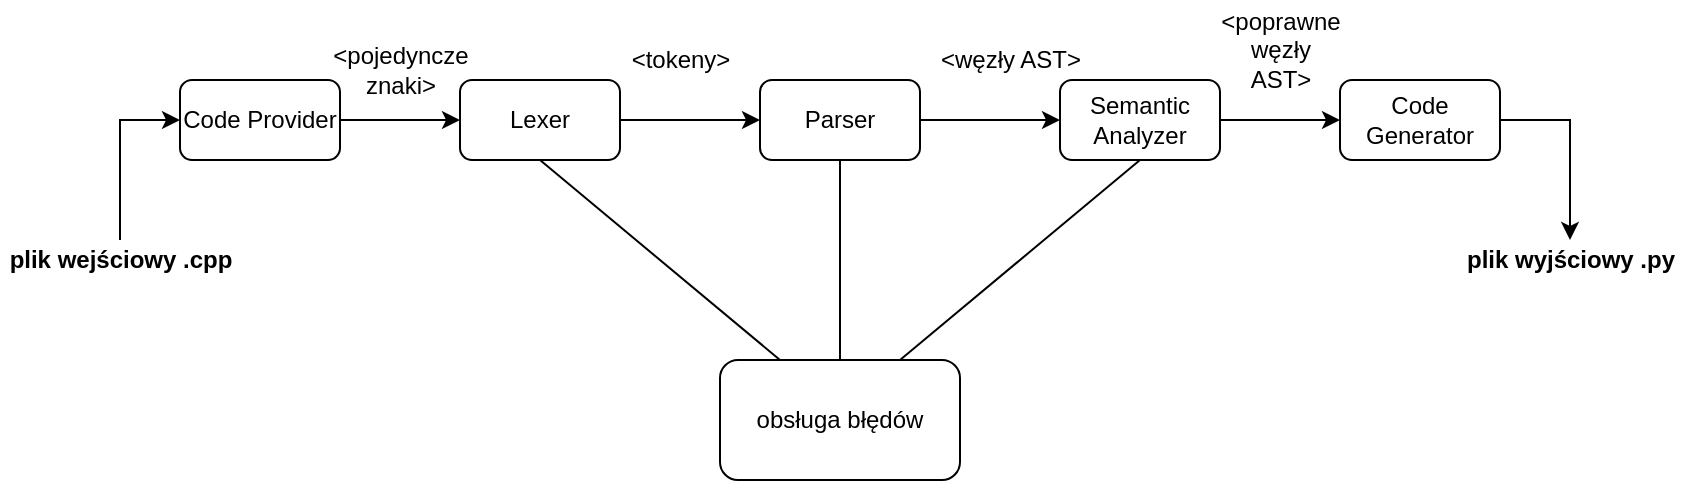 <mxfile version="14.7.2"><diagram id="3v9zuxv2d0NLkAbW7Sf2" name="Page-1"><mxGraphModel dx="1038" dy="575" grid="1" gridSize="10" guides="1" tooltips="1" connect="1" arrows="1" fold="1" page="1" pageScale="1" pageWidth="850" pageHeight="1100" math="0" shadow="0"><root><mxCell id="0"/><mxCell id="1" parent="0"/><mxCell id="kAjyw3zzbCAARsfNaJNH-29" style="edgeStyle=orthogonalEdgeStyle;rounded=0;orthogonalLoop=1;jettySize=auto;html=1;entryX=0;entryY=0.5;entryDx=0;entryDy=0;" edge="1" parent="1" source="kAjyw3zzbCAARsfNaJNH-2" target="kAjyw3zzbCAARsfNaJNH-3"><mxGeometry relative="1" as="geometry"/></mxCell><mxCell id="kAjyw3zzbCAARsfNaJNH-2" value="&lt;div&gt;&lt;b&gt;plik wejściowy .cpp&lt;/b&gt;&lt;/div&gt;" style="text;html=1;align=center;verticalAlign=middle;resizable=0;points=[];autosize=1;strokeColor=none;" vertex="1" parent="1"><mxGeometry y="260" width="120" height="20" as="geometry"/></mxCell><mxCell id="kAjyw3zzbCAARsfNaJNH-3" value="&lt;div&gt;Code Provider&lt;/div&gt;" style="rounded=1;whiteSpace=wrap;html=1;" vertex="1" parent="1"><mxGeometry x="90" y="180" width="80" height="40" as="geometry"/></mxCell><mxCell id="kAjyw3zzbCAARsfNaJNH-4" value="" style="endArrow=classic;html=1;entryX=0;entryY=0.5;entryDx=0;entryDy=0;" edge="1" parent="1" target="kAjyw3zzbCAARsfNaJNH-5"><mxGeometry width="50" height="50" relative="1" as="geometry"><mxPoint x="170" y="200" as="sourcePoint"/><mxPoint x="210" y="200" as="targetPoint"/></mxGeometry></mxCell><mxCell id="kAjyw3zzbCAARsfNaJNH-5" value="Lexer" style="rounded=1;whiteSpace=wrap;html=1;" vertex="1" parent="1"><mxGeometry x="230" y="180" width="80" height="40" as="geometry"/></mxCell><mxCell id="kAjyw3zzbCAARsfNaJNH-6" value="&lt;div&gt;&amp;lt;pojedyncze &lt;br&gt;&lt;/div&gt;&lt;div&gt;znaki&amp;gt;&lt;/div&gt;" style="text;html=1;align=center;verticalAlign=middle;resizable=0;points=[];autosize=1;strokeColor=none;" vertex="1" parent="1"><mxGeometry x="160" y="160" width="80" height="30" as="geometry"/></mxCell><mxCell id="kAjyw3zzbCAARsfNaJNH-7" value="Parser" style="rounded=1;whiteSpace=wrap;html=1;" vertex="1" parent="1"><mxGeometry x="380" y="180" width="80" height="40" as="geometry"/></mxCell><mxCell id="kAjyw3zzbCAARsfNaJNH-8" value="&amp;lt;tokeny&amp;gt;" style="text;html=1;align=center;verticalAlign=middle;resizable=0;points=[];autosize=1;strokeColor=none;" vertex="1" parent="1"><mxGeometry x="310" y="160" width="60" height="20" as="geometry"/></mxCell><mxCell id="kAjyw3zzbCAARsfNaJNH-9" value="" style="endArrow=classic;html=1;entryX=0;entryY=0.5;entryDx=0;entryDy=0;exitX=1;exitY=0.5;exitDx=0;exitDy=0;" edge="1" parent="1" source="kAjyw3zzbCAARsfNaJNH-5" target="kAjyw3zzbCAARsfNaJNH-7"><mxGeometry width="50" height="50" relative="1" as="geometry"><mxPoint x="180" y="210" as="sourcePoint"/><mxPoint x="240" y="210" as="targetPoint"/></mxGeometry></mxCell><mxCell id="kAjyw3zzbCAARsfNaJNH-11" value="" style="endArrow=classic;html=1;entryX=0;entryY=0.5;entryDx=0;entryDy=0;" edge="1" parent="1" source="kAjyw3zzbCAARsfNaJNH-7" target="kAjyw3zzbCAARsfNaJNH-10"><mxGeometry width="50" height="50" relative="1" as="geometry"><mxPoint x="320" y="210" as="sourcePoint"/><mxPoint x="390" y="210" as="targetPoint"/></mxGeometry></mxCell><mxCell id="kAjyw3zzbCAARsfNaJNH-28" style="edgeStyle=orthogonalEdgeStyle;rounded=0;orthogonalLoop=1;jettySize=auto;html=1;exitX=1;exitY=0.5;exitDx=0;exitDy=0;" edge="1" parent="1" source="kAjyw3zzbCAARsfNaJNH-12" target="kAjyw3zzbCAARsfNaJNH-17"><mxGeometry relative="1" as="geometry"/></mxCell><mxCell id="kAjyw3zzbCAARsfNaJNH-12" value="Code Generator" style="rounded=1;whiteSpace=wrap;html=1;" vertex="1" parent="1"><mxGeometry x="670" y="180" width="80" height="40" as="geometry"/></mxCell><mxCell id="kAjyw3zzbCAARsfNaJNH-13" value="&amp;lt;węzły AST&amp;gt;" style="text;html=1;align=center;verticalAlign=middle;resizable=0;points=[];autosize=1;strokeColor=none;" vertex="1" parent="1"><mxGeometry x="460" y="160" width="90" height="20" as="geometry"/></mxCell><mxCell id="kAjyw3zzbCAARsfNaJNH-14" value="&lt;div&gt;&amp;lt;poprawne&lt;/div&gt;&lt;div&gt;węzły&lt;/div&gt;&lt;div&gt;AST&amp;gt;&lt;br&gt;&lt;/div&gt;" style="text;html=1;align=center;verticalAlign=middle;resizable=0;points=[];autosize=1;strokeColor=none;" vertex="1" parent="1"><mxGeometry x="605" y="140" width="70" height="50" as="geometry"/></mxCell><mxCell id="kAjyw3zzbCAARsfNaJNH-15" value="" style="endArrow=classic;html=1;exitX=1;exitY=0.5;exitDx=0;exitDy=0;entryX=0;entryY=0.5;entryDx=0;entryDy=0;" edge="1" parent="1" source="kAjyw3zzbCAARsfNaJNH-10" target="kAjyw3zzbCAARsfNaJNH-12"><mxGeometry width="50" height="50" relative="1" as="geometry"><mxPoint x="430" y="230" as="sourcePoint"/><mxPoint x="630" y="270" as="targetPoint"/></mxGeometry></mxCell><mxCell id="kAjyw3zzbCAARsfNaJNH-17" value="plik wyjściowy .py" style="text;html=1;align=center;verticalAlign=middle;resizable=0;points=[];autosize=1;strokeColor=none;fontStyle=1" vertex="1" parent="1"><mxGeometry x="730" y="260" width="110" height="20" as="geometry"/></mxCell><mxCell id="kAjyw3zzbCAARsfNaJNH-10" value="Semantic Analyzer" style="rounded=1;whiteSpace=wrap;html=1;" vertex="1" parent="1"><mxGeometry x="530" y="180" width="80" height="40" as="geometry"/></mxCell><mxCell id="kAjyw3zzbCAARsfNaJNH-20" value="obsługa błędów" style="rounded=1;whiteSpace=wrap;html=1;" vertex="1" parent="1"><mxGeometry x="360" y="320" width="120" height="60" as="geometry"/></mxCell><mxCell id="kAjyw3zzbCAARsfNaJNH-22" value="" style="endArrow=none;html=1;exitX=0.25;exitY=0;exitDx=0;exitDy=0;entryX=0.5;entryY=1;entryDx=0;entryDy=0;" edge="1" parent="1" source="kAjyw3zzbCAARsfNaJNH-20" target="kAjyw3zzbCAARsfNaJNH-5"><mxGeometry width="50" height="50" relative="1" as="geometry"><mxPoint x="370" y="340" as="sourcePoint"/><mxPoint x="140" y="230" as="targetPoint"/></mxGeometry></mxCell><mxCell id="kAjyw3zzbCAARsfNaJNH-23" value="" style="endArrow=none;html=1;exitX=0.5;exitY=0;exitDx=0;exitDy=0;entryX=0.5;entryY=1;entryDx=0;entryDy=0;" edge="1" parent="1" source="kAjyw3zzbCAARsfNaJNH-20" target="kAjyw3zzbCAARsfNaJNH-7"><mxGeometry width="50" height="50" relative="1" as="geometry"><mxPoint x="400" y="340" as="sourcePoint"/><mxPoint x="280" y="230" as="targetPoint"/></mxGeometry></mxCell><mxCell id="kAjyw3zzbCAARsfNaJNH-24" value="" style="endArrow=none;html=1;exitX=0.75;exitY=0;exitDx=0;exitDy=0;entryX=0.5;entryY=1;entryDx=0;entryDy=0;" edge="1" parent="1" source="kAjyw3zzbCAARsfNaJNH-20" target="kAjyw3zzbCAARsfNaJNH-10"><mxGeometry width="50" height="50" relative="1" as="geometry"><mxPoint x="430" y="340" as="sourcePoint"/><mxPoint x="430" y="230" as="targetPoint"/></mxGeometry></mxCell></root></mxGraphModel></diagram></mxfile>